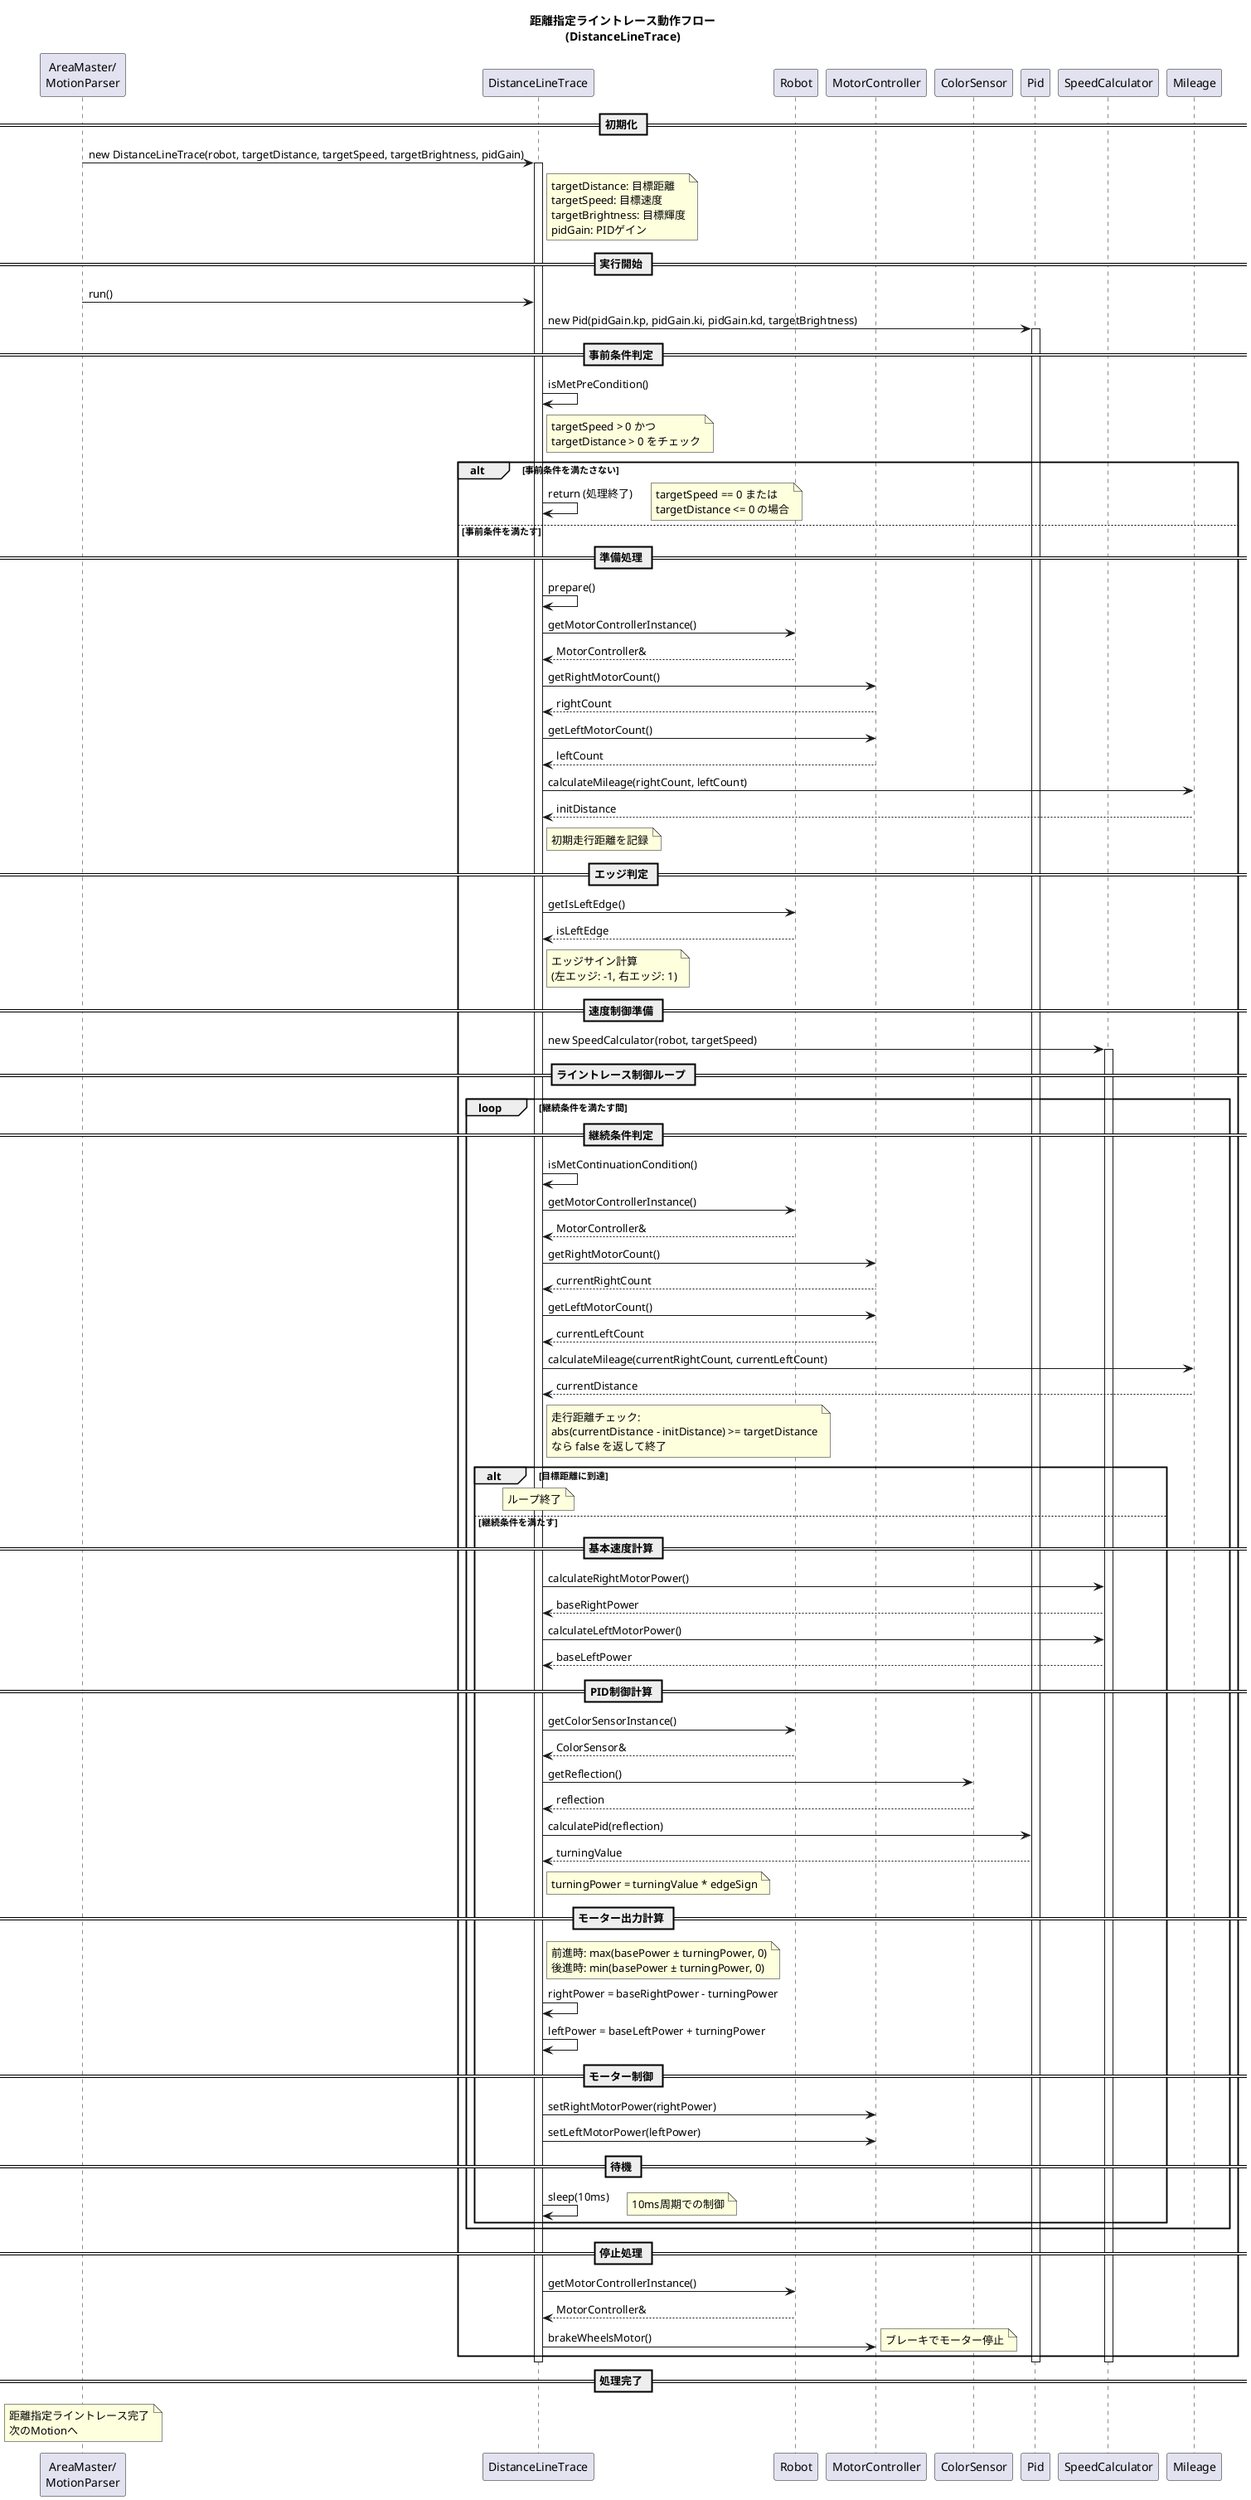 @startuml 距離指定ライントレースシーケンス図

title 距離指定ライントレース動作フロー\n(DistanceLineTrace)

participant "AreaMaster/\nMotionParser" as AM
participant "DistanceLineTrace" as DLT
participant "Robot" as Robot
participant "MotorController" as MC
participant "ColorSensor" as CS
participant "Pid" as PID
participant "SpeedCalculator" as SC
participant "Mileage" as Mileage

== 初期化 ==
AM -> DLT: new DistanceLineTrace(robot, targetDistance, targetSpeed, targetBrightness, pidGain)
activate DLT
note right of DLT: targetDistance: 目標距離\ntargetSpeed: 目標速度\ntargetBrightness: 目標輝度\npidGain: PIDゲイン

== 実行開始 ==
AM -> DLT: run()

DLT -> PID: new Pid(pidGain.kp, pidGain.ki, pidGain.kd, targetBrightness)
activate PID

== 事前条件判定 ==
DLT -> DLT: isMetPreCondition()
note right of DLT: targetSpeed > 0 かつ\ntargetDistance > 0 をチェック

alt 事前条件を満たさない
    DLT -> DLT: return (処理終了)
    note right: targetSpeed == 0 または\ntargetDistance <= 0 の場合
else 事前条件を満たす

    == 準備処理 ==
    DLT -> DLT: prepare()
    DLT -> Robot: getMotorControllerInstance()
    Robot --> DLT: MotorController&
    DLT -> MC: getRightMotorCount()
    MC --> DLT: rightCount
    DLT -> MC: getLeftMotorCount()
    MC --> DLT: leftCount
    DLT -> Mileage: calculateMileage(rightCount, leftCount)
    Mileage --> DLT: initDistance
    note right of DLT: 初期走行距離を記録

    == エッジ判定 ==
    DLT -> Robot: getIsLeftEdge()
    Robot --> DLT: isLeftEdge
    note right of DLT: エッジサイン計算\n(左エッジ: -1, 右エッジ: 1)

    == 速度制御準備 ==
    DLT -> SC: new SpeedCalculator(robot, targetSpeed)
    activate SC

    == ライントレース制御ループ ==
    loop 継続条件を満たす間
        
        == 継続条件判定 ==
        DLT -> DLT: isMetContinuationCondition()
        DLT -> Robot: getMotorControllerInstance()
        Robot --> DLT: MotorController&
        DLT -> MC: getRightMotorCount()
        MC --> DLT: currentRightCount
        DLT -> MC: getLeftMotorCount()
        MC --> DLT: currentLeftCount
        DLT -> Mileage: calculateMileage(currentRightCount, currentLeftCount)
        Mileage --> DLT: currentDistance
        
        note right of DLT: 走行距離チェック:\nabs(currentDistance - initDistance) >= targetDistance\nなら false を返して終了
        
        alt 目標距離に到達
            note over DLT: ループ終了
        else 継続条件を満たす
            
            == 基本速度計算 ==
            DLT -> SC: calculateRightMotorPower()
            SC --> DLT: baseRightPower
            DLT -> SC: calculateLeftMotorPower()
            SC --> DLT: baseLeftPower
            
            == PID制御計算 ==
            DLT -> Robot: getColorSensorInstance()
            Robot --> DLT: ColorSensor&
            DLT -> CS: getReflection()
            CS --> DLT: reflection
            DLT -> PID: calculatePid(reflection)
            PID --> DLT: turningValue
            
            note right of DLT: turningPower = turningValue * edgeSign
            
            == モーター出力計算 ==
            note right of DLT: 前進時: max(basePower ± turningPower, 0)\n後進時: min(basePower ± turningPower, 0)
            
            DLT -> DLT: rightPower = baseRightPower - turningPower
            DLT -> DLT: leftPower = baseLeftPower + turningPower
            
            == モーター制御 ==
            DLT -> MC: setRightMotorPower(rightPower)
            DLT -> MC: setLeftMotorPower(leftPower)
            
            == 待機 ==
            DLT -> DLT: sleep(10ms)
            note right: 10ms周期での制御
        end
    end

    == 停止処理 ==
    DLT -> Robot: getMotorControllerInstance()
    Robot --> DLT: MotorController&
    DLT -> MC: brakeWheelsMotor()
    note right: ブレーキでモーター停止
end

deactivate SC
deactivate PID
deactivate DLT

== 処理完了 ==
note over AM: 距離指定ライントレース完了\n次のMotionへ

@enduml